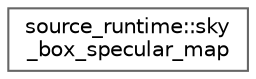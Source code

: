digraph "类继承关系图"
{
 // LATEX_PDF_SIZE
  bgcolor="transparent";
  edge [fontname=Helvetica,fontsize=10,labelfontname=Helvetica,labelfontsize=10];
  node [fontname=Helvetica,fontsize=10,shape=box,height=0.2,width=0.4];
  rankdir="LR";
  Node0 [id="Node000000",label="source_runtime::sky\l_box_specular_map",height=0.2,width=0.4,color="grey40", fillcolor="white", style="filled",URL="$classsource__runtime_1_1sky__box__specular__map.html",tooltip=" "];
}
